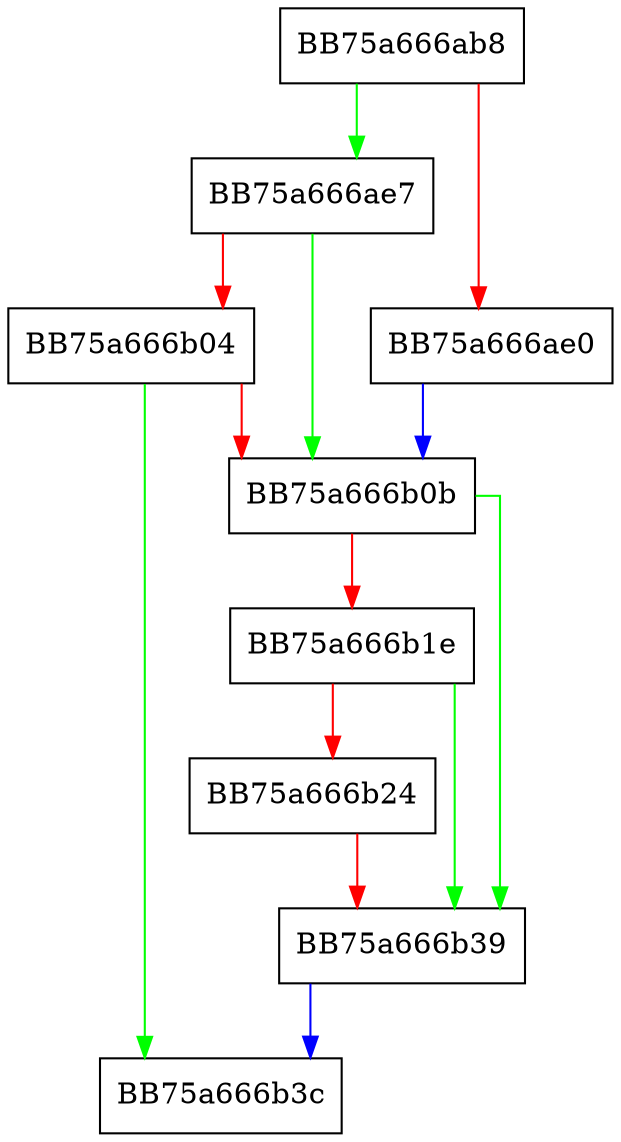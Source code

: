 digraph lzexe_getw {
  node [shape="box"];
  graph [splines=ortho];
  BB75a666ab8 -> BB75a666ae7 [color="green"];
  BB75a666ab8 -> BB75a666ae0 [color="red"];
  BB75a666ae0 -> BB75a666b0b [color="blue"];
  BB75a666ae7 -> BB75a666b0b [color="green"];
  BB75a666ae7 -> BB75a666b04 [color="red"];
  BB75a666b04 -> BB75a666b3c [color="green"];
  BB75a666b04 -> BB75a666b0b [color="red"];
  BB75a666b0b -> BB75a666b39 [color="green"];
  BB75a666b0b -> BB75a666b1e [color="red"];
  BB75a666b1e -> BB75a666b39 [color="green"];
  BB75a666b1e -> BB75a666b24 [color="red"];
  BB75a666b24 -> BB75a666b39 [color="red"];
  BB75a666b39 -> BB75a666b3c [color="blue"];
}